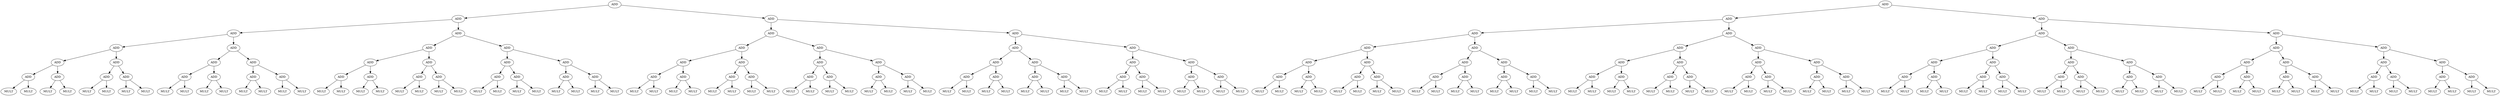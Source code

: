 strict digraph  {
0[label=ADD];
1[label=ADD];
2[label=ADD];
3[label=ADD];
4[label=ADD];
5[label=ADD];
6[label=ADD];
7[label=ADD];
8[label=ADD];
9[label=ADD];
10[label=ADD];
11[label=ADD];
12[label=ADD];
13[label=ADD];
14[label=ADD];
15[label=ADD];
16[label=ADD];
17[label=ADD];
18[label=ADD];
19[label=ADD];
20[label=ADD];
21[label=ADD];
22[label=ADD];
23[label=ADD];
24[label=ADD];
25[label=ADD];
26[label=ADD];
27[label=ADD];
28[label=ADD];
29[label=ADD];
30[label=ADD];
31[label=ADD];
32[label=ADD];
33[label=ADD];
34[label=ADD];
35[label=ADD];
36[label=ADD];
37[label=ADD];
38[label=ADD];
39[label=ADD];
40[label=ADD];
41[label=ADD];
42[label=ADD];
43[label=ADD];
44[label=ADD];
45[label=ADD];
46[label=ADD];
47[label=ADD];
48[label=ADD];
49[label=ADD];
50[label=ADD];
51[label=ADD];
52[label=ADD];
53[label=ADD];
54[label=ADD];
55[label=ADD];
56[label=ADD];
57[label=ADD];
58[label=ADD];
59[label=ADD];
60[label=ADD];
61[label=ADD];
62[label=ADD];
63[label=MULT];
64[label=MULT];
65[label=MULT];
66[label=MULT];
67[label=MULT];
68[label=MULT];
69[label=MULT];
70[label=MULT];
71[label=MULT];
72[label=MULT];
73[label=MULT];
74[label=MULT];
75[label=MULT];
76[label=MULT];
77[label=MULT];
78[label=MULT];
79[label=MULT];
80[label=MULT];
81[label=MULT];
82[label=MULT];
83[label=MULT];
84[label=MULT];
85[label=MULT];
86[label=MULT];
87[label=MULT];
88[label=MULT];
89[label=MULT];
90[label=MULT];
91[label=MULT];
92[label=MULT];
93[label=MULT];
94[label=MULT];
95[label=MULT];
96[label=MULT];
97[label=MULT];
98[label=MULT];
99[label=MULT];
100[label=MULT];
101[label=MULT];
102[label=MULT];
103[label=MULT];
104[label=MULT];
105[label=MULT];
106[label=MULT];
107[label=MULT];
108[label=MULT];
109[label=MULT];
110[label=MULT];
111[label=MULT];
112[label=MULT];
113[label=MULT];
114[label=MULT];
115[label=MULT];
116[label=MULT];
117[label=MULT];
118[label=MULT];
119[label=MULT];
120[label=MULT];
121[label=MULT];
122[label=MULT];
123[label=MULT];
124[label=MULT];
125[label=MULT];
126[label=MULT];
127[label=ADD];
128[label=ADD];
129[label=ADD];
130[label=ADD];
131[label=ADD];
132[label=ADD];
133[label=ADD];
134[label=ADD];
135[label=ADD];
136[label=ADD];
137[label=ADD];
138[label=ADD];
139[label=ADD];
140[label=ADD];
141[label=ADD];
142[label=ADD];
143[label=ADD];
144[label=ADD];
145[label=ADD];
146[label=ADD];
147[label=ADD];
148[label=ADD];
149[label=ADD];
150[label=ADD];
151[label=ADD];
152[label=ADD];
153[label=ADD];
154[label=ADD];
155[label=ADD];
156[label=ADD];
157[label=ADD];
158[label=ADD];
159[label=ADD];
160[label=ADD];
161[label=ADD];
162[label=ADD];
163[label=ADD];
164[label=ADD];
165[label=ADD];
166[label=ADD];
167[label=ADD];
168[label=ADD];
169[label=ADD];
170[label=ADD];
171[label=ADD];
172[label=ADD];
173[label=ADD];
174[label=ADD];
175[label=ADD];
176[label=ADD];
177[label=ADD];
178[label=ADD];
179[label=ADD];
180[label=ADD];
181[label=ADD];
182[label=ADD];
183[label=ADD];
184[label=ADD];
185[label=ADD];
186[label=ADD];
187[label=ADD];
188[label=ADD];
189[label=ADD];
190[label=MULT];
191[label=MULT];
192[label=MULT];
193[label=MULT];
194[label=MULT];
195[label=MULT];
196[label=MULT];
197[label=MULT];
198[label=MULT];
199[label=MULT];
200[label=MULT];
201[label=MULT];
202[label=MULT];
203[label=MULT];
204[label=MULT];
205[label=MULT];
206[label=MULT];
207[label=MULT];
208[label=MULT];
209[label=MULT];
210[label=MULT];
211[label=MULT];
212[label=MULT];
213[label=MULT];
214[label=MULT];
215[label=MULT];
216[label=MULT];
217[label=MULT];
218[label=MULT];
219[label=MULT];
220[label=MULT];
221[label=MULT];
222[label=MULT];
223[label=MULT];
224[label=MULT];
225[label=MULT];
226[label=MULT];
227[label=MULT];
228[label=MULT];
229[label=MULT];
230[label=MULT];
231[label=MULT];
232[label=MULT];
233[label=MULT];
234[label=MULT];
235[label=MULT];
236[label=MULT];
237[label=MULT];
238[label=MULT];
239[label=MULT];
240[label=MULT];
241[label=MULT];
242[label=MULT];
243[label=MULT];
244[label=MULT];
245[label=MULT];
246[label=MULT];
247[label=MULT];
248[label=MULT];
249[label=MULT];
250[label=MULT];
251[label=MULT];
252[label=MULT];
253[label=MULT];
0 -> 1;
0 -> 2;
1 -> 3;
1 -> 4;
2 -> 5;
2 -> 6;
3 -> 7;
3 -> 8;
4 -> 9;
4 -> 10;
5 -> 11;
5 -> 12;
6 -> 13;
6 -> 14;
7 -> 15;
7 -> 16;
8 -> 17;
8 -> 18;
9 -> 19;
9 -> 20;
10 -> 21;
10 -> 22;
11 -> 23;
11 -> 24;
12 -> 25;
12 -> 26;
13 -> 27;
13 -> 28;
14 -> 29;
14 -> 30;
15 -> 31;
15 -> 32;
16 -> 33;
16 -> 34;
17 -> 35;
17 -> 36;
18 -> 37;
18 -> 38;
19 -> 39;
19 -> 40;
20 -> 41;
20 -> 42;
21 -> 43;
21 -> 44;
22 -> 45;
22 -> 46;
23 -> 47;
23 -> 48;
24 -> 49;
24 -> 50;
25 -> 51;
25 -> 52;
26 -> 53;
26 -> 54;
27 -> 55;
27 -> 56;
28 -> 57;
28 -> 58;
29 -> 59;
29 -> 60;
30 -> 61;
30 -> 62;
31 -> 63;
31 -> 64;
32 -> 65;
32 -> 66;
33 -> 67;
33 -> 68;
34 -> 69;
34 -> 70;
35 -> 71;
35 -> 72;
36 -> 73;
36 -> 74;
37 -> 75;
37 -> 76;
38 -> 77;
38 -> 78;
39 -> 79;
39 -> 80;
40 -> 81;
40 -> 82;
41 -> 83;
41 -> 84;
42 -> 85;
42 -> 86;
43 -> 87;
43 -> 88;
44 -> 89;
44 -> 90;
45 -> 91;
45 -> 92;
46 -> 93;
46 -> 94;
47 -> 95;
47 -> 96;
48 -> 97;
48 -> 98;
49 -> 99;
49 -> 100;
50 -> 101;
50 -> 102;
51 -> 103;
51 -> 104;
52 -> 105;
52 -> 106;
53 -> 107;
53 -> 108;
54 -> 109;
54 -> 110;
55 -> 111;
55 -> 112;
56 -> 113;
56 -> 114;
57 -> 115;
57 -> 116;
58 -> 117;
58 -> 118;
59 -> 119;
59 -> 120;
60 -> 121;
60 -> 122;
61 -> 123;
61 -> 124;
62 -> 125;
62 -> 126;
127 -> 128;
127 -> 129;
128 -> 130;
128 -> 131;
129 -> 132;
129 -> 133;
130 -> 134;
130 -> 135;
131 -> 136;
131 -> 137;
132 -> 138;
132 -> 139;
133 -> 140;
133 -> 141;
134 -> 142;
134 -> 143;
135 -> 144;
135 -> 145;
136 -> 146;
136 -> 147;
137 -> 148;
137 -> 149;
138 -> 150;
138 -> 151;
139 -> 152;
139 -> 153;
140 -> 154;
140 -> 155;
141 -> 156;
141 -> 157;
142 -> 158;
142 -> 159;
143 -> 160;
143 -> 161;
144 -> 162;
144 -> 163;
145 -> 164;
145 -> 165;
146 -> 166;
146 -> 167;
147 -> 168;
147 -> 169;
148 -> 170;
148 -> 171;
149 -> 172;
149 -> 173;
150 -> 174;
150 -> 175;
151 -> 176;
151 -> 177;
152 -> 178;
152 -> 179;
153 -> 180;
153 -> 181;
154 -> 182;
154 -> 183;
155 -> 184;
155 -> 185;
156 -> 186;
156 -> 187;
157 -> 188;
157 -> 189;
158 -> 190;
158 -> 191;
159 -> 192;
159 -> 193;
160 -> 194;
160 -> 195;
161 -> 196;
161 -> 197;
162 -> 198;
162 -> 199;
163 -> 200;
163 -> 201;
164 -> 202;
164 -> 203;
165 -> 204;
165 -> 205;
166 -> 206;
166 -> 207;
167 -> 208;
167 -> 209;
168 -> 210;
168 -> 211;
169 -> 212;
169 -> 213;
170 -> 214;
170 -> 215;
171 -> 216;
171 -> 217;
172 -> 218;
172 -> 219;
173 -> 220;
173 -> 221;
174 -> 222;
174 -> 223;
175 -> 224;
175 -> 225;
176 -> 226;
176 -> 227;
177 -> 228;
177 -> 229;
178 -> 230;
178 -> 231;
179 -> 232;
179 -> 233;
180 -> 234;
180 -> 235;
181 -> 236;
181 -> 237;
182 -> 238;
182 -> 239;
183 -> 240;
183 -> 241;
184 -> 242;
184 -> 243;
185 -> 244;
185 -> 245;
186 -> 246;
186 -> 247;
187 -> 248;
187 -> 249;
188 -> 250;
188 -> 251;
189 -> 252;
189 -> 253;
}
